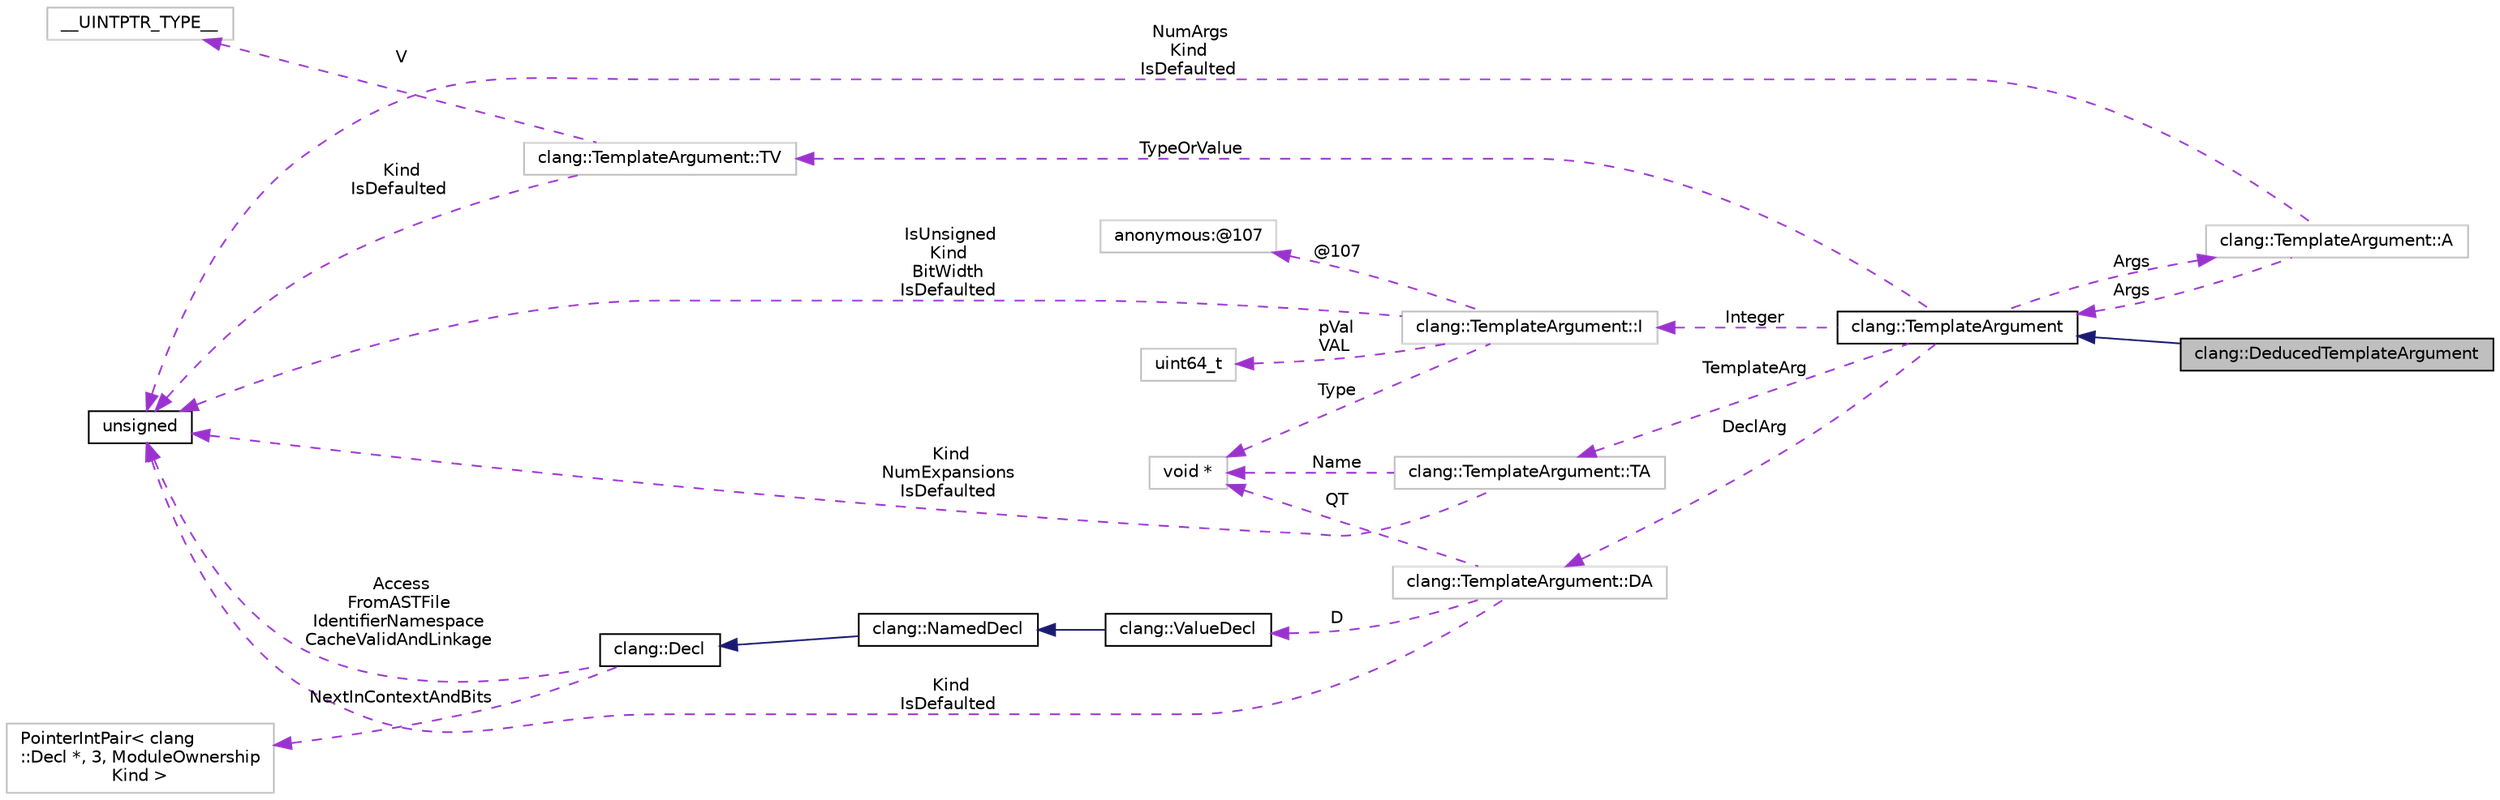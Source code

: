 digraph "clang::DeducedTemplateArgument"
{
 // LATEX_PDF_SIZE
  bgcolor="transparent";
  edge [fontname="Helvetica",fontsize="10",labelfontname="Helvetica",labelfontsize="10"];
  node [fontname="Helvetica",fontsize="10",shape=record];
  rankdir="LR";
  Node1 [label="clang::DeducedTemplateArgument",height=0.2,width=0.4,color="black", fillcolor="grey75", style="filled", fontcolor="black",tooltip="Captures a template argument whose value has been deduced via c++ template argument deduction."];
  Node2 -> Node1 [dir="back",color="midnightblue",fontsize="10",style="solid",fontname="Helvetica"];
  Node2 [label="clang::TemplateArgument",height=0.2,width=0.4,color="black",URL="$classclang_1_1TemplateArgument.html",tooltip="Represents a template argument."];
  Node3 -> Node2 [dir="back",color="darkorchid3",fontsize="10",style="dashed",label=" TemplateArg" ,fontname="Helvetica"];
  Node3 [label="clang::TemplateArgument::TA",height=0.2,width=0.4,color="grey75",tooltip=" "];
  Node4 -> Node3 [dir="back",color="darkorchid3",fontsize="10",style="dashed",label=" Kind\nNumExpansions\nIsDefaulted" ,fontname="Helvetica"];
  Node4 [label="unsigned",height=0.2,width=0.4,color="black",URL="$classunsigned.html",tooltip=" "];
  Node5 -> Node3 [dir="back",color="darkorchid3",fontsize="10",style="dashed",label=" Name" ,fontname="Helvetica"];
  Node5 [label="void *",height=0.2,width=0.4,color="grey75",tooltip=" "];
  Node6 -> Node2 [dir="back",color="darkorchid3",fontsize="10",style="dashed",label=" DeclArg" ,fontname="Helvetica"];
  Node6 [label="clang::TemplateArgument::DA",height=0.2,width=0.4,color="grey75",tooltip="The kind of template argument we're storing."];
  Node7 -> Node6 [dir="back",color="darkorchid3",fontsize="10",style="dashed",label=" D" ,fontname="Helvetica"];
  Node7 [label="clang::ValueDecl",height=0.2,width=0.4,color="black",URL="$classclang_1_1ValueDecl.html",tooltip="Represent the declaration of a variable (in which case it is an lvalue) a function (in which case it ..."];
  Node8 -> Node7 [dir="back",color="midnightblue",fontsize="10",style="solid",fontname="Helvetica"];
  Node8 [label="clang::NamedDecl",height=0.2,width=0.4,color="black",URL="$classclang_1_1NamedDecl.html",tooltip="This represents a decl that may have a name."];
  Node9 -> Node8 [dir="back",color="midnightblue",fontsize="10",style="solid",fontname="Helvetica"];
  Node9 [label="clang::Decl",height=0.2,width=0.4,color="black",URL="$classclang_1_1Decl.html",tooltip="Decl - This represents one declaration (or definition), e.g."];
  Node10 -> Node9 [dir="back",color="darkorchid3",fontsize="10",style="dashed",label=" NextInContextAndBits" ,fontname="Helvetica"];
  Node10 [label="PointerIntPair\< clang\l::Decl *, 3, ModuleOwnership\lKind \>",height=0.2,width=0.4,color="grey75",tooltip=" "];
  Node4 -> Node9 [dir="back",color="darkorchid3",fontsize="10",style="dashed",label=" Access\nFromASTFile\nIdentifierNamespace\nCacheValidAndLinkage" ,fontname="Helvetica"];
  Node4 -> Node6 [dir="back",color="darkorchid3",fontsize="10",style="dashed",label=" Kind\nIsDefaulted" ,fontname="Helvetica"];
  Node5 -> Node6 [dir="back",color="darkorchid3",fontsize="10",style="dashed",label=" QT" ,fontname="Helvetica"];
  Node11 -> Node2 [dir="back",color="darkorchid3",fontsize="10",style="dashed",label=" Args" ,fontname="Helvetica"];
  Node11 [label="clang::TemplateArgument::A",height=0.2,width=0.4,color="grey75",tooltip=" "];
  Node2 -> Node11 [dir="back",color="darkorchid3",fontsize="10",style="dashed",label=" Args" ,fontname="Helvetica"];
  Node4 -> Node11 [dir="back",color="darkorchid3",fontsize="10",style="dashed",label=" NumArgs\nKind\nIsDefaulted" ,fontname="Helvetica"];
  Node12 -> Node2 [dir="back",color="darkorchid3",fontsize="10",style="dashed",label=" TypeOrValue" ,fontname="Helvetica"];
  Node12 [label="clang::TemplateArgument::TV",height=0.2,width=0.4,color="grey75",tooltip=" "];
  Node13 -> Node12 [dir="back",color="darkorchid3",fontsize="10",style="dashed",label=" V" ,fontname="Helvetica"];
  Node13 [label="__UINTPTR_TYPE__",height=0.2,width=0.4,color="grey75",tooltip=" "];
  Node4 -> Node12 [dir="back",color="darkorchid3",fontsize="10",style="dashed",label=" Kind\nIsDefaulted" ,fontname="Helvetica"];
  Node14 -> Node2 [dir="back",color="darkorchid3",fontsize="10",style="dashed",label=" Integer" ,fontname="Helvetica"];
  Node14 [label="clang::TemplateArgument::I",height=0.2,width=0.4,color="grey75",tooltip=" "];
  Node15 -> Node14 [dir="back",color="darkorchid3",fontsize="10",style="dashed",label=" pVal\nVAL" ,fontname="Helvetica"];
  Node15 [label="uint64_t",height=0.2,width=0.4,color="grey75",tooltip=" "];
  Node16 -> Node14 [dir="back",color="darkorchid3",fontsize="10",style="dashed",label=" @107" ,fontname="Helvetica"];
  Node16 [label="anonymous:@107",height=0.2,width=0.4,color="grey75",tooltip=" "];
  Node4 -> Node14 [dir="back",color="darkorchid3",fontsize="10",style="dashed",label=" IsUnsigned\nKind\nBitWidth\nIsDefaulted" ,fontname="Helvetica"];
  Node5 -> Node14 [dir="back",color="darkorchid3",fontsize="10",style="dashed",label=" Type" ,fontname="Helvetica"];
}
